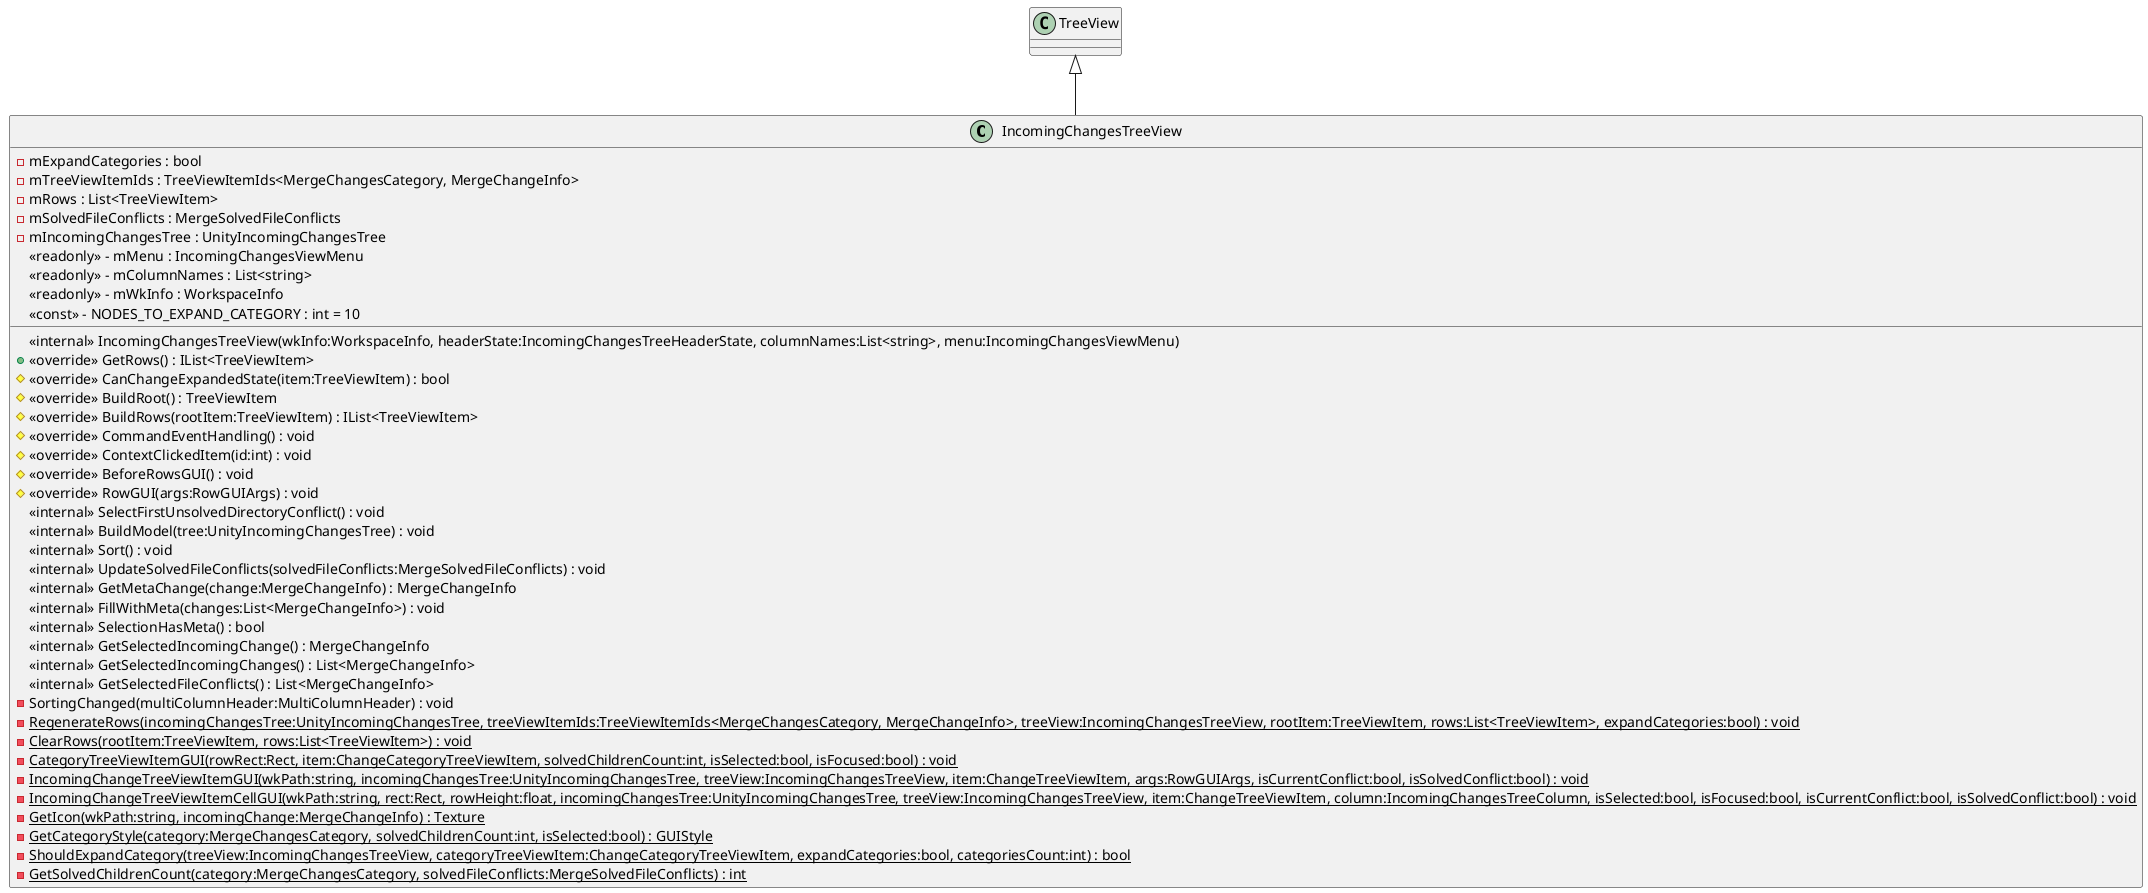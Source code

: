 @startuml
class IncomingChangesTreeView {
    <<internal>> IncomingChangesTreeView(wkInfo:WorkspaceInfo, headerState:IncomingChangesTreeHeaderState, columnNames:List<string>, menu:IncomingChangesViewMenu)
    + <<override>> GetRows() : IList<TreeViewItem>
    # <<override>> CanChangeExpandedState(item:TreeViewItem) : bool
    # <<override>> BuildRoot() : TreeViewItem
    # <<override>> BuildRows(rootItem:TreeViewItem) : IList<TreeViewItem>
    # <<override>> CommandEventHandling() : void
    # <<override>> ContextClickedItem(id:int) : void
    # <<override>> BeforeRowsGUI() : void
    # <<override>> RowGUI(args:RowGUIArgs) : void
    <<internal>> SelectFirstUnsolvedDirectoryConflict() : void
    <<internal>> BuildModel(tree:UnityIncomingChangesTree) : void
    <<internal>> Sort() : void
    <<internal>> UpdateSolvedFileConflicts(solvedFileConflicts:MergeSolvedFileConflicts) : void
    <<internal>> GetMetaChange(change:MergeChangeInfo) : MergeChangeInfo
    <<internal>> FillWithMeta(changes:List<MergeChangeInfo>) : void
    <<internal>> SelectionHasMeta() : bool
    <<internal>> GetSelectedIncomingChange() : MergeChangeInfo
    <<internal>> GetSelectedIncomingChanges() : List<MergeChangeInfo>
    <<internal>> GetSelectedFileConflicts() : List<MergeChangeInfo>
    - SortingChanged(multiColumnHeader:MultiColumnHeader) : void
    {static} - RegenerateRows(incomingChangesTree:UnityIncomingChangesTree, treeViewItemIds:TreeViewItemIds<MergeChangesCategory, MergeChangeInfo>, treeView:IncomingChangesTreeView, rootItem:TreeViewItem, rows:List<TreeViewItem>, expandCategories:bool) : void
    {static} - ClearRows(rootItem:TreeViewItem, rows:List<TreeViewItem>) : void
    {static} - CategoryTreeViewItemGUI(rowRect:Rect, item:ChangeCategoryTreeViewItem, solvedChildrenCount:int, isSelected:bool, isFocused:bool) : void
    {static} - IncomingChangeTreeViewItemGUI(wkPath:string, incomingChangesTree:UnityIncomingChangesTree, treeView:IncomingChangesTreeView, item:ChangeTreeViewItem, args:RowGUIArgs, isCurrentConflict:bool, isSolvedConflict:bool) : void
    {static} - IncomingChangeTreeViewItemCellGUI(wkPath:string, rect:Rect, rowHeight:float, incomingChangesTree:UnityIncomingChangesTree, treeView:IncomingChangesTreeView, item:ChangeTreeViewItem, column:IncomingChangesTreeColumn, isSelected:bool, isFocused:bool, isCurrentConflict:bool, isSolvedConflict:bool) : void
    {static} - GetIcon(wkPath:string, incomingChange:MergeChangeInfo) : Texture
    {static} - GetCategoryStyle(category:MergeChangesCategory, solvedChildrenCount:int, isSelected:bool) : GUIStyle
    {static} - ShouldExpandCategory(treeView:IncomingChangesTreeView, categoryTreeViewItem:ChangeCategoryTreeViewItem, expandCategories:bool, categoriesCount:int) : bool
    {static} - GetSolvedChildrenCount(category:MergeChangesCategory, solvedFileConflicts:MergeSolvedFileConflicts) : int
    - mExpandCategories : bool
    - mTreeViewItemIds : TreeViewItemIds<MergeChangesCategory, MergeChangeInfo>
    - mRows : List<TreeViewItem>
    - mSolvedFileConflicts : MergeSolvedFileConflicts
    - mIncomingChangesTree : UnityIncomingChangesTree
    <<readonly>> - mMenu : IncomingChangesViewMenu
    <<readonly>> - mColumnNames : List<string>
    <<readonly>> - mWkInfo : WorkspaceInfo
    <<const>> - NODES_TO_EXPAND_CATEGORY : int = 10
}
TreeView <|-- IncomingChangesTreeView
@enduml
